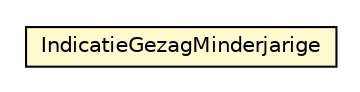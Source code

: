 #!/usr/local/bin/dot
#
# Class diagram 
# Generated by UMLGraph version R5_6-24-gf6e263 (http://www.umlgraph.org/)
#

digraph G {
	edge [fontname="Helvetica",fontsize=10,labelfontname="Helvetica",labelfontsize=10];
	node [fontname="Helvetica",fontsize=10,shape=plaintext];
	nodesep=0.25;
	ranksep=0.5;
	// nl.egem.stuf.sector.bg._0204.PRSFund.IndicatieGezagMinderjarige
	c156767 [label=<<table title="nl.egem.stuf.sector.bg._0204.PRSFund.IndicatieGezagMinderjarige" border="0" cellborder="1" cellspacing="0" cellpadding="2" port="p" bgcolor="lemonChiffon" href="./PRSFund.IndicatieGezagMinderjarige.html">
		<tr><td><table border="0" cellspacing="0" cellpadding="1">
<tr><td align="center" balign="center"> IndicatieGezagMinderjarige </td></tr>
		</table></td></tr>
		</table>>, URL="./PRSFund.IndicatieGezagMinderjarige.html", fontname="Helvetica", fontcolor="black", fontsize=10.0];
}

